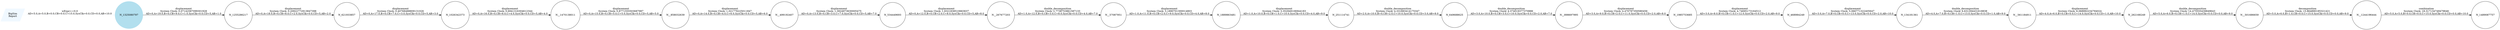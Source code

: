 digraph reaction_graph {
   rankdir=LR;
   Node [shape = circle];
   BigSim_Report [shape = parallelogram color = aliceblue style=filled label="BigSim
Report"];
BigSim_Report -> N_1325080797[color = aliceblue label = "wExpr==0.0
AD=5.0,A=5.0,B=0.0,CB=0.0,C=15.0,SysClk=0.0,CD=0.0,AB=10.0"];
 N_1325080797
 [shape=circle, color=lightblue2, style=filled];
N_1889863481[ label="N_1889863481"];
 N_1889863481 -> N_251114741[ label = "displacement
System Clock: 3.352949106944183
AD=1.0,A=10.0,B=0,CB=1.0,C=10.0,SysClk=0.0,CD=4.0,AB=9.0"];
N_262168249[ label="N_262168249"];
 N_262168249 -> N__501686659[ label = "double_decomposition
System Clock: 14.475555439849643
AD=5.0,A=6.0,B=0,CB=1.0,C=14.0,SysClk=0.0,CD=0.0,AB=9.0"];
N__561184911[ label="N__561184911"];
 N__561184911 -> N_262168249[ label = "displacement
System Clock: 8.068992234794024
AD=4.0,A=6.0,B=0,CB=0.0,C=14.0,SysClk=0.0,CD=1.0,AB=10.0"];
N__1470138011[ label="N__1470138011"];
 N__1470138011 -> N__858032639[ label = "displacement
System Clock: 0.8771555503687987
AD=0,A=15.0,B=0,CB=5.0,C=5.0,SysClk=0.0,CD=5,AB=5.0"];
N_1985753685[ label="N_1985753685"];
 N_1985753685 -> N_468984249[ label = "displacement
System Clock: 4.74695173164512
AD=3.0,A=8.0,B=0,CB=1.0,C=12.0,SysClk=0.0,CD=2.0,AB=9.0"];
N_1255286217[ label="N_1255286217"];
 N_1255286217 -> N_621933857[ label = "displacement
System Clock: 0.20922772913847398
AD=0,A=18.0,B=0,CB=8.0,C=2.0,SysClk=0.0,CD=5,AB=2.0"];
N_1026342373[ label="N_1026342373"];
 N_1026342373 -> N__1470138011[ label = "displacement
System Clock: 0.6941316304612344
AD=0,A=16.0,B=0,CB=6.0,C=4.0,SysClk=0.0,CD=5,AB=4.0"];
N_621933857[ label="N_621933857"];
 N_621933857 -> N_1026342373[ label = "displacement
System Clock: 0.40768488809131026
AD=0,A=17.0,B=0,CB=7.0,C=3.0,SysClk=0.0,CD=5,AB=3.0"];
N__499192407[ label="N__499192407"];
 N__499192407 -> N_534449693[ label = "displacement
System Clock: 1.3924973630005475
AD=0,A=13.0,B=0,CB=3.0,C=7.0,SysClk=0.0,CD=5,AB=7.0"];
N__898697995[ label="N__898697995"];
 N__898697995 -> N_1985753685[ label = "displacement
System Clock: 4.470797350580456
AD=3.0,A=9.0,B=0,CB=2.0,C=11.0,SysClk=0.0,CD=2.0,AB=8.0"];
N_468984249[ label="N_468984249"];
 N_468984249 -> N_134181361[ label = "displacement
System Clock: 5.066771322405647
AD=3.0,A=7.0,B=0,CB=0.0,C=13.0,SysClk=0.0,CD=2.0,AB=10.0"];
N__267677203[ label="N__267677203"];
 N__267677203 -> N__57087951[ label = "double_decomposition
System Clock: 2.7738753861587133
AD=1.0,A=12.0,B=0,CB=3.0,C=8.0,SysClk=0.0,CD=4.0,AB=7.0"];
N_251114741[ label="N_251114741"];
 N_251114741 -> N_649688625[ label = "double_decomposition
System Clock: 4.331683414175347
AD=2.0,A=10.0,B=0,CB=2.0,C=10.0,SysClk=0.0,CD=3.0,AB=8.0"];
N_649688625[ label="N_649688625"];
 N_649688625 -> N__898697995[ label = "double_decomposition
System Clock: 4.374019377370886
AD=3.0,A=10.0,B=0,CB=3.0,C=10.0,SysClk=0.0,CD=2.0,AB=7.0"];
N__501686659[ label="N__501686659"];
 N__501686659 -> N__1244196444[ label = "decomposition
System Clock: 15.864890185321421
AD=5.0,A=6.0,B=1.0,CB=0.0,C=15.0,SysClk=0.0,CD=0.0,AB=9.0"];
N_534449693[ label="N_534449693"];
 N_534449693 -> N__267677203[ label = "displacement
System Clock: 1.8321838510663637
AD=0,A=12.0,B=0,CB=2.0,C=8.0,SysClk=0.0,CD=5,AB=8.0"];
N__57087951[ label="N__57087951"];
 N__57087951 -> N_1889863481[ label = "displacement
System Clock: 3.1890701300014803
AD=1.0,A=11.0,B=0,CB=2.0,C=9.0,SysClk=0.0,CD=4.0,AB=8.0"];
N_134181361[ label="N_134181361"];
 N_134181361 -> N__561184911[ label = "double_decomposition
System Clock: 6.631294431618838
AD=4.0,A=7.0,B=0,CB=1.0,C=13.0,SysClk=0.0,CD=1.0,AB=9.0"];
N_1489087757[ label="N_1489087757"];
N__1244196444[ label="N__1244196444"];
 N__1244196444 -> N_1489087757[ label = "combination
System Clock: 18.317134749479646
AD=5.0,A=5.0,B=0.0,CB=0.0,C=15.0,SysClk=0.0,CD=0.0,AB=10.0"];
N_1325080797[ label="N_1325080797"];
 N_1325080797 -> N_1255286217[ label = "displacement
System Clock: 0.07142587099301928
AD=0,A=19.0,B=0,CB=9.0,C=1.0,SysClk=0.0,CD=5,AB=1.0"];
N__858032639[ label="N__858032639"];
 N__858032639 -> N__499192407[ label = "displacement
System Clock: 1.021776225011847
AD=0,A=14.0,B=0,CB=4.0,C=6.0,SysClk=0.0,CD=5,AB=6.0"];
}
